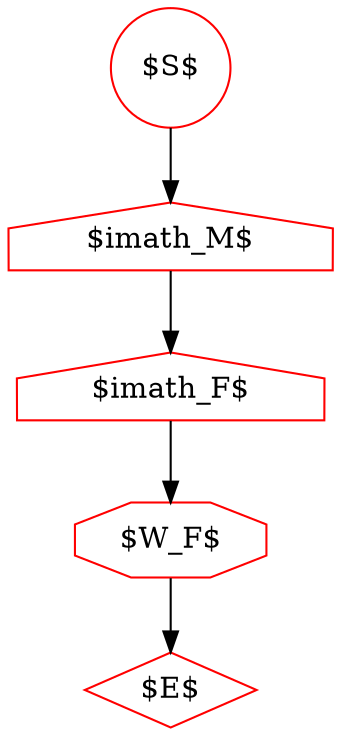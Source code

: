 digraph G {
    S [label="$S$", shape=circle, color=red];
    E [label="$E$", shape=diamond, color=red];
    W [label="$W_F$", shape=octagon, color=red];

    I1 [label="$\imath_M$", shape=house, color=red];
    I2 [label="$\imath_F$", shape=house, color=red];

S->I1->I2->W->E;


}
